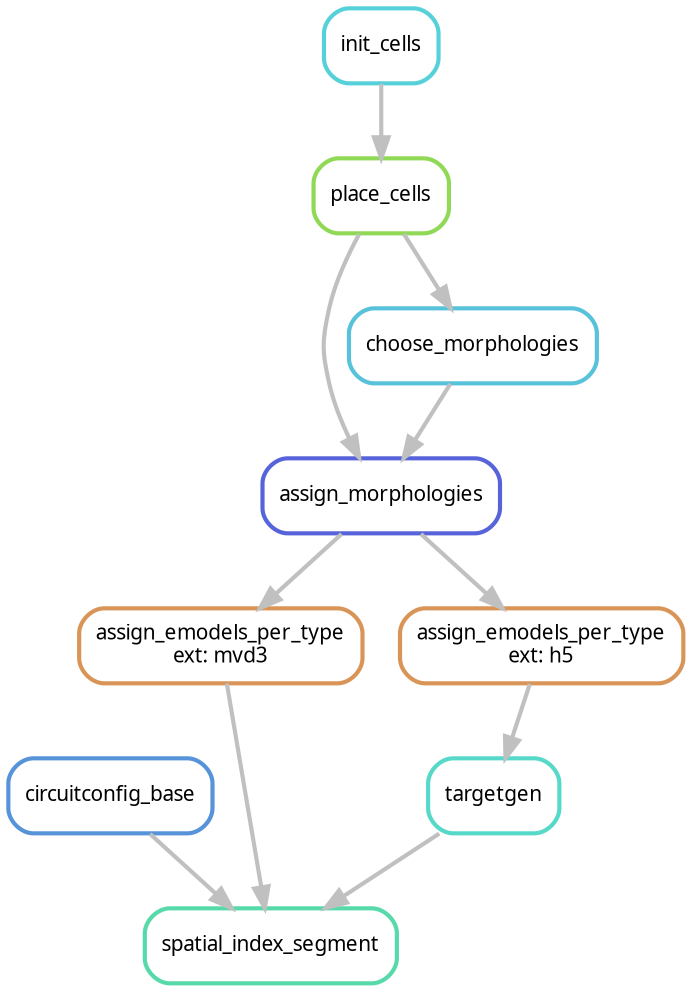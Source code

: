 digraph snakemake_dag {
    graph[bgcolor=white, margin=0];
    node[shape=box, style=rounded, fontname=sans,                 fontsize=10, penwidth=2];
    edge[penwidth=2, color=grey];
	0[label = "spatial_index_segment", color = "0.44 0.6 0.85", style="rounded"];
	1[label = "circuitconfig_base", color = "0.59 0.6 0.85", style="rounded"];
	2[label = "assign_emodels_per_type\next: mvd3", color = "0.08 0.6 0.85", style="rounded"];
	3[label = "assign_morphologies", color = "0.65 0.6 0.85", style="rounded"];
	4[label = "place_cells", color = "0.26 0.6 0.85", style="rounded"];
	5[label = "init_cells", color = "0.51 0.6 0.85", style="rounded"];
	6[label = "choose_morphologies", color = "0.53 0.6 0.85", style="rounded"];
	7[label = "targetgen", color = "0.48 0.6 0.85", style="rounded"];
	8[label = "assign_emodels_per_type\next: h5", color = "0.08 0.6 0.85", style="rounded"];
	1 -> 0
	2 -> 0
	7 -> 0
	3 -> 2
	4 -> 3
	6 -> 3
	5 -> 4
	4 -> 6
	8 -> 7
	3 -> 8
}            
